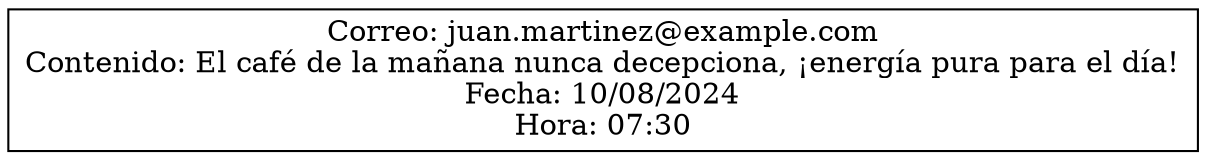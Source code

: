 digraph G {
    node [shape=record];
    rankdir=LR;
    node0 [label="{Correo: juan.martinez@example.com\nContenido: El café de la mañana nunca decepciona, ¡energía pura para el día!\nFecha: 10/08/2024\nHora: 07:30}"];
}
